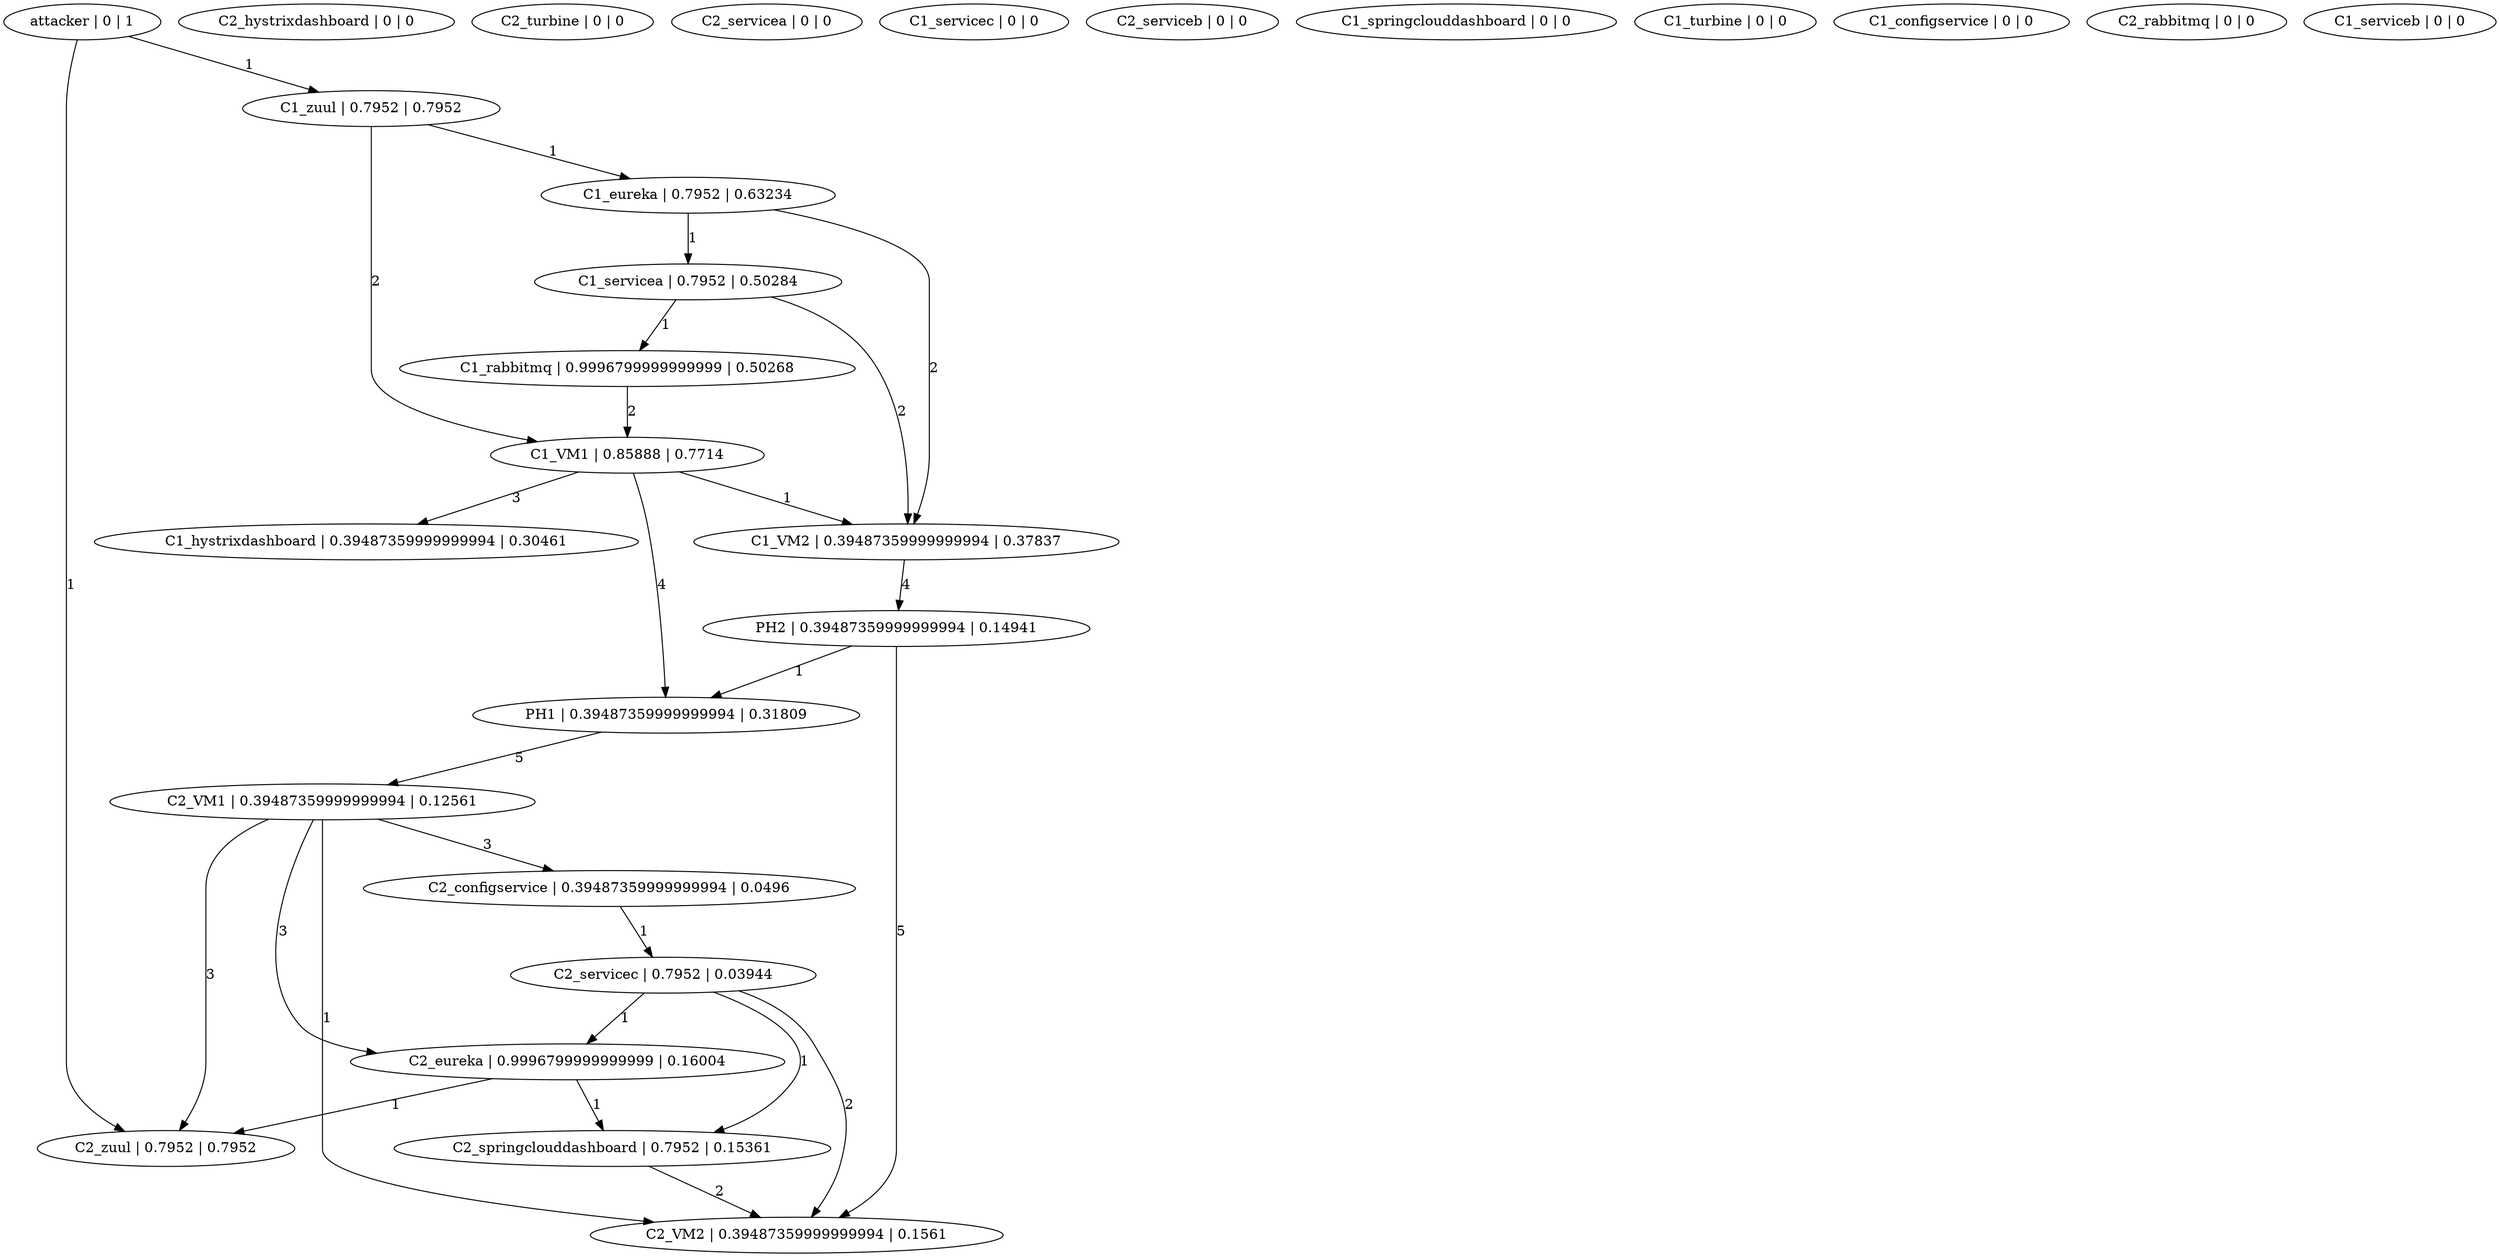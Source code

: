 digraph G {
C2_eureka [label="C2_eureka | 0.9996799999999999 | 0.16004"];
PH2 [label="PH2 | 0.39487359999999994 | 0.14941"];
C2_hystrixdashboard [label="C2_hystrixdashboard | 0 | 0"];
C2_VM2 [label="C2_VM2 | 0.39487359999999994 | 0.1561"];
C1_rabbitmq [label="C1_rabbitmq | 0.9996799999999999 | 0.50268"];
C1_VM2 [label="C1_VM2 | 0.39487359999999994 | 0.37837"];
C1_hystrixdashboard [label="C1_hystrixdashboard | 0.39487359999999994 | 0.30461"];
PH1 [label="PH1 | 0.39487359999999994 | 0.31809"];
C2_zuul [label="C2_zuul | 0.7952 | 0.7952"];
C2_configservice [label="C2_configservice | 0.39487359999999994 | 0.0496"];
C2_VM1 [label="C2_VM1 | 0.39487359999999994 | 0.12561"];
C2_turbine [label="C2_turbine | 0 | 0"];
C2_servicea [label="C2_servicea | 0 | 0"];
C1_servicec [label="C1_servicec | 0 | 0"];
C1_servicea [label="C1_servicea | 0.7952 | 0.50284"];
C1_eureka [label="C1_eureka | 0.7952 | 0.63234"];
C2_springclouddashboard [label="C2_springclouddashboard | 0.7952 | 0.15361"];
C2_serviceb [label="C2_serviceb | 0 | 0"];
C1_zuul [label="C1_zuul | 0.7952 | 0.7952"];
C1_springclouddashboard [label="C1_springclouddashboard | 0 | 0"];
C2_servicec [label="C2_servicec | 0.7952 | 0.03944"];
C1_VM1 [label="C1_VM1 | 0.85888 | 0.7714"];
C1_turbine [label="C1_turbine | 0 | 0"];
C1_configservice [label="C1_configservice | 0 | 0"];
C2_rabbitmq [label="C2_rabbitmq | 0 | 0"];
attacker [label="attacker | 0 | 1"];
C1_serviceb [label="C1_serviceb | 0 | 0"];
attacker -> C1_zuul [label=1];
attacker -> C2_zuul [label=1];
C1_zuul -> C1_eureka [label=1];
C1_zuul -> C1_VM1 [label=2];
C1_servicea -> C1_rabbitmq [label=1];
C1_servicea -> C1_VM2 [label=2];
C1_eureka -> C1_servicea [label=1];
C1_eureka -> C1_VM2 [label=2];
C1_rabbitmq -> C1_VM1 [label=2];
C2_configservice -> C2_servicec [label=1];
C2_servicec -> C2_eureka [label=1];
C2_servicec -> C2_springclouddashboard [label=1];
C2_servicec -> C2_VM2 [label=2];
C2_springclouddashboard -> C2_VM2 [label=2];
C2_eureka -> C2_zuul [label=1];
C2_eureka -> C2_springclouddashboard [label=1];
C1_VM1 -> C1_hystrixdashboard [label=3];
C1_VM1 -> C1_VM2 [label=1];
C1_VM1 -> PH1 [label=4];
C1_VM2 -> PH2 [label=4];
C2_VM1 -> C2_configservice [label=3];
C2_VM1 -> C2_zuul [label=3];
C2_VM1 -> C2_eureka [label=3];
C2_VM1 -> C2_VM2 [label=1];
PH1 -> C2_VM1 [label=5];
PH2 -> PH1 [label=1];
PH2 -> C2_VM2 [label=5];
}
